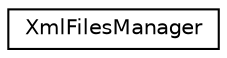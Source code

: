 digraph "Graphical Class Hierarchy"
{
  edge [fontname="Helvetica",fontsize="10",labelfontname="Helvetica",labelfontsize="10"];
  node [fontname="Helvetica",fontsize="10",shape=record];
  rankdir="LR";
  Node1 [label="XmlFilesManager",height=0.2,width=0.4,color="black", fillcolor="white", style="filled",URL="$d7/d40/class_xml_files_manager.html",tooltip="Helper class for opening XML files. "];
}
